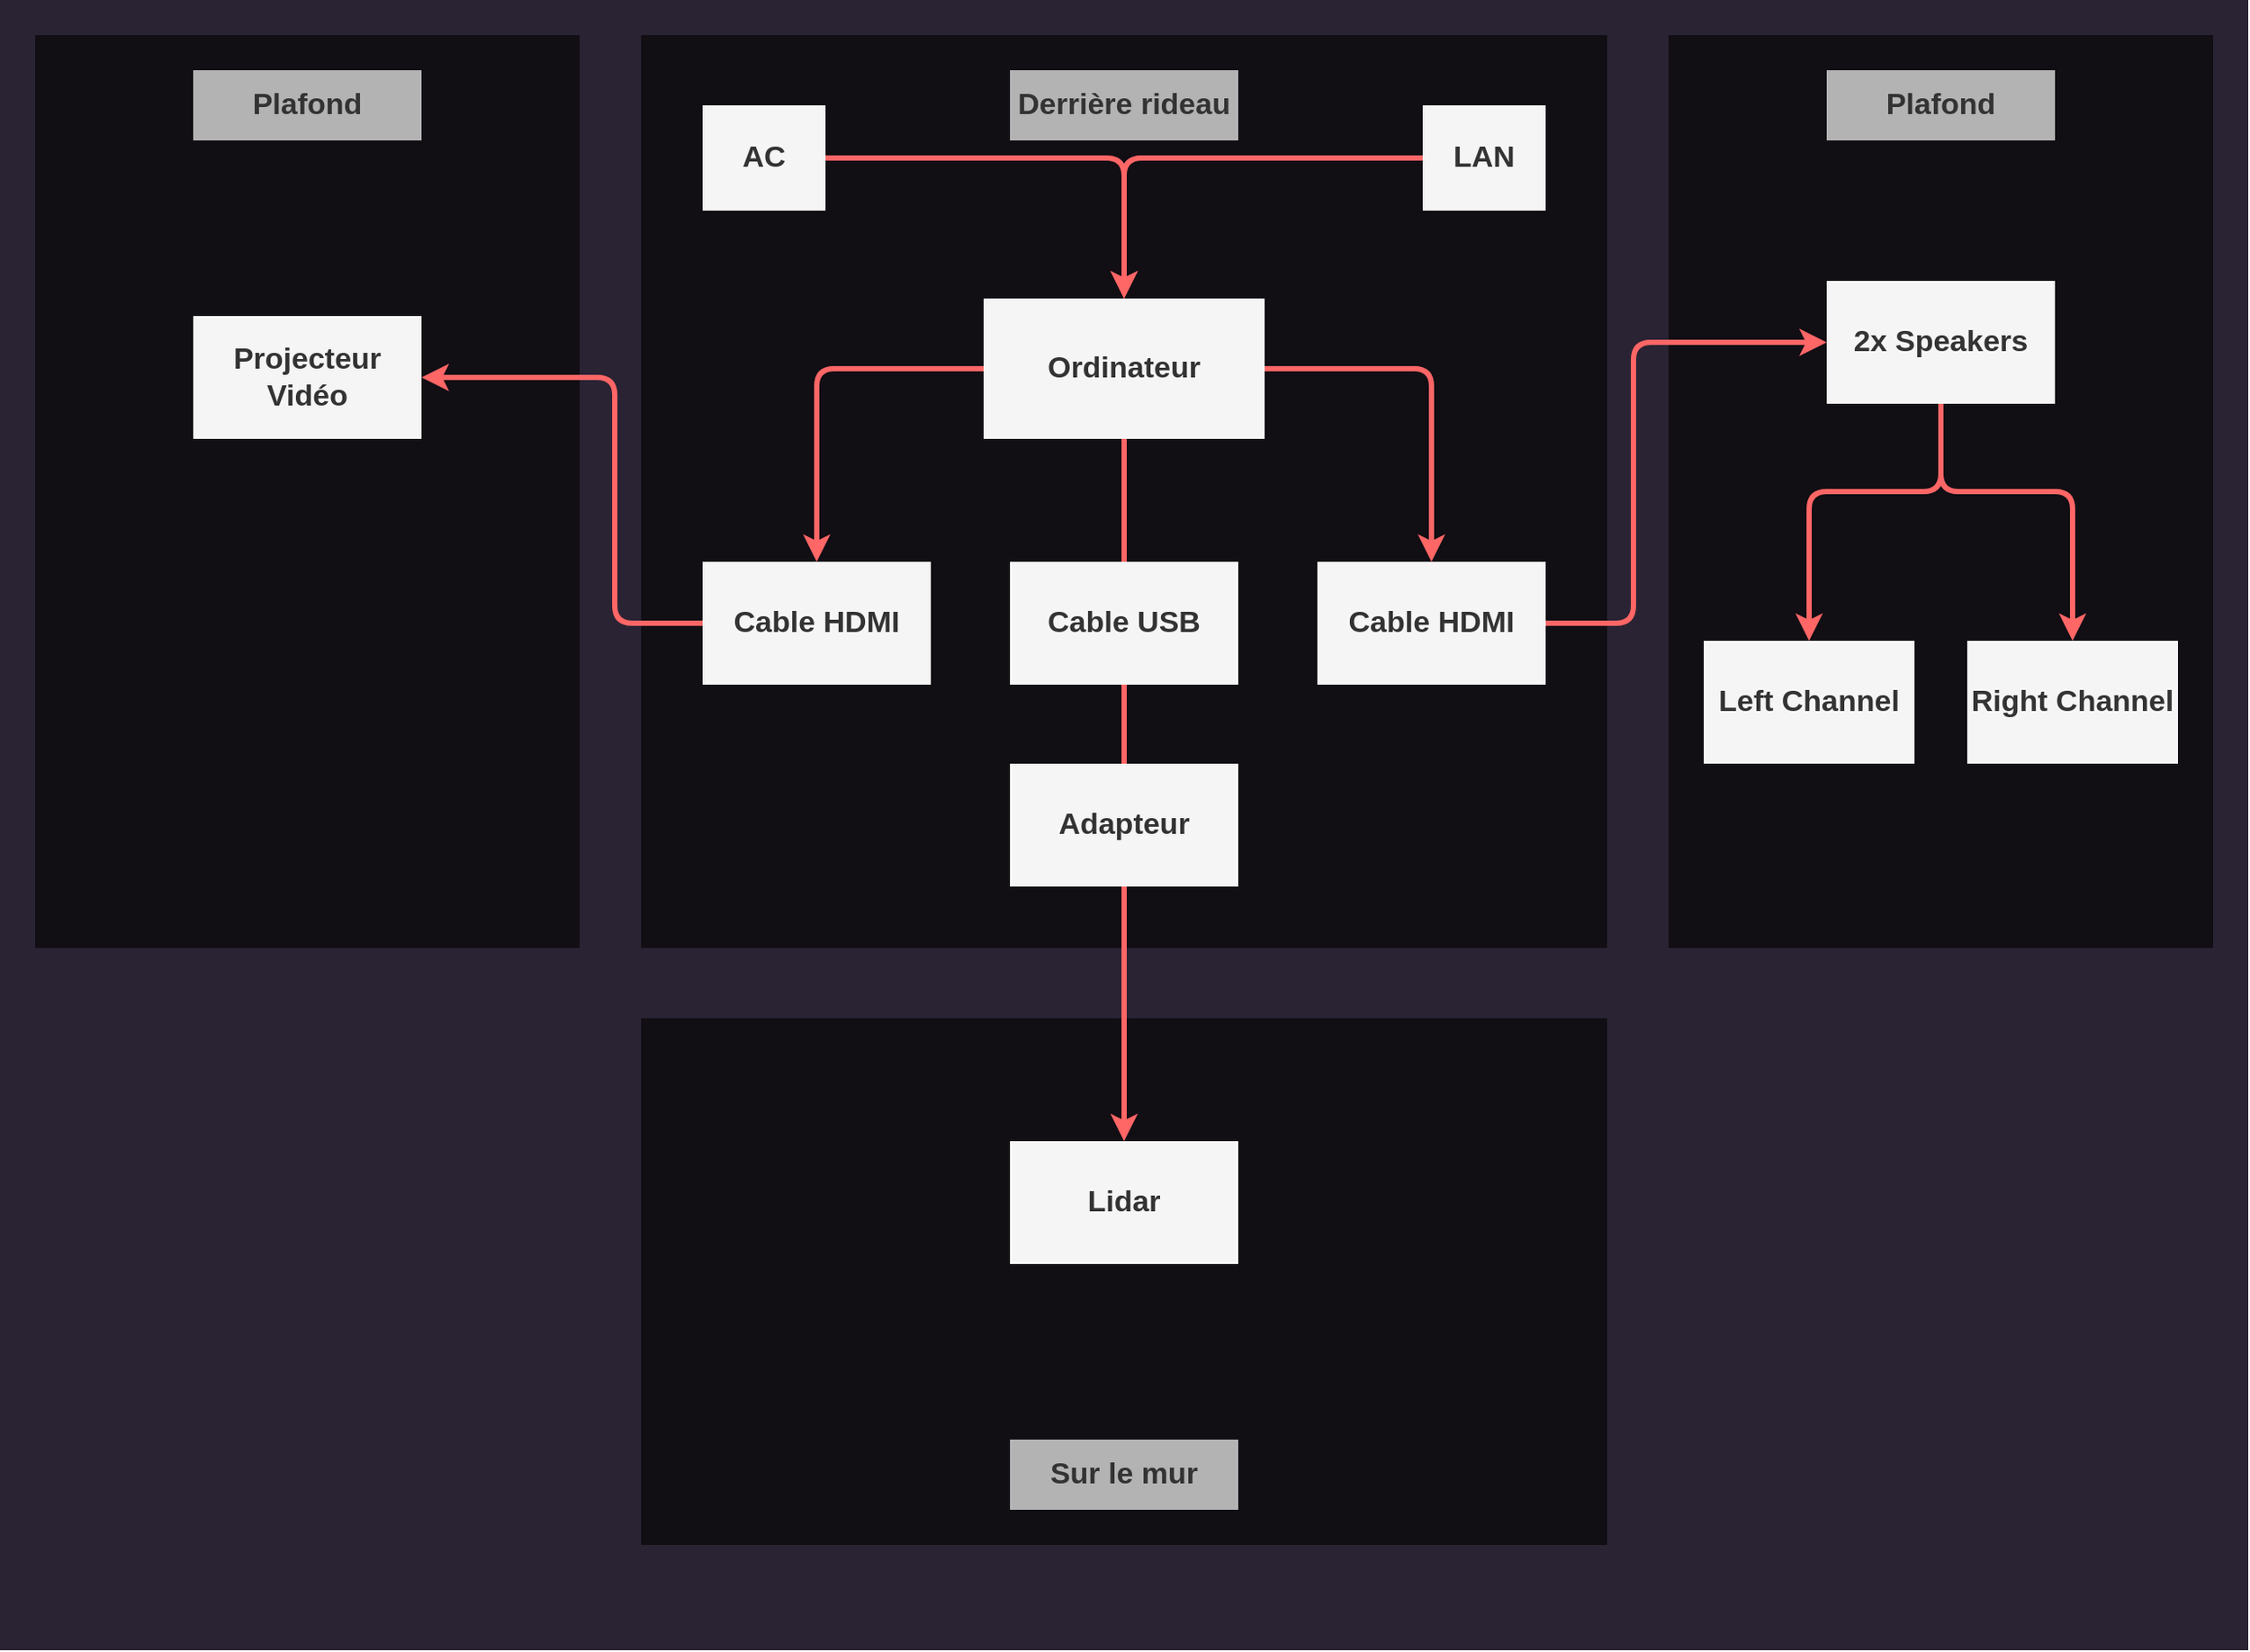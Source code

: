 <mxfile>
    <diagram id="qMt8aB2BfHqaMM3ubLC-" name="Page-1">
        <mxGraphModel dx="2706" dy="2239" grid="1" gridSize="10" guides="1" tooltips="1" connect="1" arrows="1" fold="1" page="1" pageScale="1" pageWidth="850" pageHeight="1100" math="0" shadow="0">
            <root>
                <mxCell id="0"/>
                <mxCell id="1" parent="0"/>
                <mxCell id="2" value="" style="whiteSpace=wrap;html=1;fillColor=#2A2333;strokeColor=none;" parent="1" vertex="1">
                    <mxGeometry x="-640" y="-160" width="1280" height="940" as="geometry"/>
                </mxCell>
                <mxCell id="3" value="" style="whiteSpace=wrap;html=1;strokeColor=none;fillColor=#110e14;" parent="1" vertex="1">
                    <mxGeometry x="-275" y="-140" width="550" height="520" as="geometry"/>
                </mxCell>
                <mxCell id="6" value="" style="whiteSpace=wrap;html=1;strokeColor=none;fillColor=#110e14;" parent="1" vertex="1">
                    <mxGeometry x="310" y="-140" width="310" height="520" as="geometry"/>
                </mxCell>
                <mxCell id="7" value="" style="whiteSpace=wrap;html=1;strokeColor=none;fillColor=#110e14;" parent="1" vertex="1">
                    <mxGeometry x="-275" y="420" width="550" height="300" as="geometry"/>
                </mxCell>
                <mxCell id="28" style="edgeStyle=none;html=1;exitX=0.5;exitY=1;exitDx=0;exitDy=0;strokeWidth=3;strokeColor=#FF6666;" parent="1" source="8" target="26" edge="1">
                    <mxGeometry relative="1" as="geometry"/>
                </mxCell>
                <mxCell id="29" style="edgeStyle=none;html=1;exitX=1;exitY=0.5;exitDx=0;exitDy=0;entryX=0.5;entryY=0;entryDx=0;entryDy=0;strokeColor=#FF6666;strokeWidth=3;" parent="1" source="8" target="12" edge="1">
                    <mxGeometry relative="1" as="geometry">
                        <Array as="points">
                            <mxPoint x="175" y="50"/>
                        </Array>
                    </mxGeometry>
                </mxCell>
                <mxCell id="30" style="edgeStyle=none;html=1;exitX=0;exitY=0.5;exitDx=0;exitDy=0;entryX=0.5;entryY=0;entryDx=0;entryDy=0;strokeColor=#FF6666;strokeWidth=3;" parent="1" source="8" target="11" edge="1">
                    <mxGeometry relative="1" as="geometry">
                        <Array as="points">
                            <mxPoint x="-175" y="50"/>
                        </Array>
                    </mxGeometry>
                </mxCell>
                <mxCell id="8" value="&lt;font style=&quot;font-size: 17px;&quot;&gt;&lt;b&gt;Ordinateur&lt;/b&gt;&lt;/font&gt;" style="whiteSpace=wrap;html=1;fillColor=#f5f5f5;fontColor=#333333;strokeColor=none;" parent="1" vertex="1">
                    <mxGeometry x="-80" y="10" width="160" height="80" as="geometry"/>
                </mxCell>
                <mxCell id="31" style="edgeStyle=none;html=1;exitX=1;exitY=0.5;exitDx=0;exitDy=0;entryX=0.5;entryY=0;entryDx=0;entryDy=0;strokeColor=#FF6666;strokeWidth=3;" parent="1" source="9" target="8" edge="1">
                    <mxGeometry relative="1" as="geometry">
                        <Array as="points">
                            <mxPoint y="-70"/>
                        </Array>
                    </mxGeometry>
                </mxCell>
                <mxCell id="9" value="&lt;font style=&quot;font-size: 17px;&quot;&gt;&lt;b&gt;AC&lt;/b&gt;&lt;/font&gt;" style="whiteSpace=wrap;html=1;fillColor=#f5f5f5;fontColor=#333333;strokeColor=none;" parent="1" vertex="1">
                    <mxGeometry x="-240" y="-100" width="70" height="60" as="geometry"/>
                </mxCell>
                <mxCell id="32" style="edgeStyle=none;html=1;exitX=0;exitY=0.5;exitDx=0;exitDy=0;strokeColor=#FF6666;strokeWidth=3;" parent="1" source="10" edge="1">
                    <mxGeometry relative="1" as="geometry">
                        <mxPoint y="10" as="targetPoint"/>
                        <Array as="points">
                            <mxPoint y="-70"/>
                        </Array>
                    </mxGeometry>
                </mxCell>
                <mxCell id="10" value="&lt;font style=&quot;font-size: 17px;&quot;&gt;&lt;b&gt;LAN&lt;/b&gt;&lt;/font&gt;" style="whiteSpace=wrap;html=1;fillColor=#f5f5f5;fontColor=#333333;strokeColor=none;" parent="1" vertex="1">
                    <mxGeometry x="170" y="-100" width="70" height="60" as="geometry"/>
                </mxCell>
                <mxCell id="11" value="&lt;font style=&quot;font-size: 17px;&quot;&gt;&lt;b&gt;Cable HDMI&lt;/b&gt;&lt;/font&gt;" style="whiteSpace=wrap;html=1;fillColor=#f5f5f5;fontColor=#333333;strokeColor=none;" parent="1" vertex="1">
                    <mxGeometry x="-240" y="160" width="130" height="70" as="geometry"/>
                </mxCell>
                <mxCell id="33" style="edgeStyle=none;html=1;exitX=1;exitY=0.5;exitDx=0;exitDy=0;entryX=0;entryY=0.5;entryDx=0;entryDy=0;strokeColor=#FF6666;strokeWidth=3;" parent="1" source="12" target="15" edge="1">
                    <mxGeometry relative="1" as="geometry">
                        <Array as="points">
                            <mxPoint x="290" y="195"/>
                            <mxPoint x="290" y="35"/>
                        </Array>
                    </mxGeometry>
                </mxCell>
                <mxCell id="12" value="&lt;font style=&quot;font-size: 17px;&quot;&gt;&lt;b&gt;Cable HDMI&lt;/b&gt;&lt;/font&gt;" style="whiteSpace=wrap;html=1;fillColor=#f5f5f5;fontColor=#333333;strokeColor=none;" parent="1" vertex="1">
                    <mxGeometry x="110" y="160" width="130" height="70" as="geometry"/>
                </mxCell>
                <mxCell id="13" value="&lt;font style=&quot;font-size: 17px;&quot;&gt;&lt;b&gt;Cable USB&lt;/b&gt;&lt;/font&gt;" style="whiteSpace=wrap;html=1;fillColor=#f5f5f5;fontColor=#333333;strokeColor=none;" parent="1" vertex="1">
                    <mxGeometry x="-65" y="160" width="130" height="70" as="geometry"/>
                </mxCell>
                <mxCell id="14" value="&lt;font style=&quot;font-size: 17px;&quot;&gt;&lt;b&gt;Adapteur&lt;/b&gt;&lt;/font&gt;" style="whiteSpace=wrap;html=1;fillColor=#f5f5f5;fontColor=#333333;strokeColor=none;" parent="1" vertex="1">
                    <mxGeometry x="-65" y="275" width="130" height="70" as="geometry"/>
                </mxCell>
                <mxCell id="34" style="edgeStyle=none;html=1;exitX=0.5;exitY=1;exitDx=0;exitDy=0;entryX=0.5;entryY=0;entryDx=0;entryDy=0;strokeColor=#FF6666;strokeWidth=3;" parent="1" source="15" target="16" edge="1">
                    <mxGeometry relative="1" as="geometry">
                        <Array as="points">
                            <mxPoint x="465" y="120"/>
                            <mxPoint x="390" y="120"/>
                        </Array>
                    </mxGeometry>
                </mxCell>
                <mxCell id="35" style="edgeStyle=none;html=1;exitX=0.5;exitY=1;exitDx=0;exitDy=0;entryX=0.5;entryY=0;entryDx=0;entryDy=0;strokeColor=#FF6666;strokeWidth=3;" parent="1" source="15" target="18" edge="1">
                    <mxGeometry relative="1" as="geometry">
                        <Array as="points">
                            <mxPoint x="465" y="120"/>
                            <mxPoint x="540" y="120"/>
                        </Array>
                    </mxGeometry>
                </mxCell>
                <mxCell id="15" value="&lt;font style=&quot;font-size: 17px;&quot;&gt;&lt;b&gt;2x Speakers&lt;/b&gt;&lt;/font&gt;" style="whiteSpace=wrap;html=1;fillColor=#f5f5f5;fontColor=#333333;strokeColor=none;" parent="1" vertex="1">
                    <mxGeometry x="400" width="130" height="70" as="geometry"/>
                </mxCell>
                <mxCell id="16" value="&lt;div&gt;&lt;font style=&quot;font-size: 17px;&quot;&gt;&lt;b&gt;Left Channel&lt;/b&gt;&lt;/font&gt;&lt;/div&gt;" style="whiteSpace=wrap;html=1;fillColor=#f5f5f5;fontColor=#333333;strokeColor=none;" parent="1" vertex="1">
                    <mxGeometry x="330" y="205" width="120" height="70" as="geometry"/>
                </mxCell>
                <mxCell id="18" value="&lt;div&gt;&lt;font style=&quot;font-size: 17px;&quot;&gt;&lt;b&gt;Right Channel&lt;/b&gt;&lt;/font&gt;&lt;/div&gt;" style="whiteSpace=wrap;html=1;fillColor=#f5f5f5;fontColor=#333333;strokeColor=none;" parent="1" vertex="1">
                    <mxGeometry x="480" y="205" width="120" height="70" as="geometry"/>
                </mxCell>
                <mxCell id="26" value="&lt;font style=&quot;font-size: 17px;&quot;&gt;&lt;b&gt;Lidar&lt;/b&gt;&lt;/font&gt;" style="whiteSpace=wrap;html=1;fillColor=#f5f5f5;fontColor=#333333;strokeColor=none;" parent="1" vertex="1">
                    <mxGeometry x="-65" y="490" width="130" height="70" as="geometry"/>
                </mxCell>
                <mxCell id="37" value="" style="whiteSpace=wrap;html=1;strokeColor=none;fillColor=#110E14;" parent="1" vertex="1">
                    <mxGeometry x="-620" y="-140" width="310" height="520" as="geometry"/>
                </mxCell>
                <mxCell id="36" style="edgeStyle=none;html=1;exitX=0;exitY=0.5;exitDx=0;exitDy=0;entryX=1;entryY=0.5;entryDx=0;entryDy=0;strokeColor=#FF6666;strokeWidth=3;" parent="1" source="11" target="24" edge="1">
                    <mxGeometry relative="1" as="geometry">
                        <Array as="points">
                            <mxPoint x="-290" y="195"/>
                            <mxPoint x="-290" y="55"/>
                        </Array>
                    </mxGeometry>
                </mxCell>
                <mxCell id="24" value="&lt;div&gt;&lt;font style=&quot;font-size: 17px;&quot;&gt;&lt;b&gt;Projecteur Vidéo&lt;/b&gt;&lt;/font&gt;&lt;/div&gt;" style="whiteSpace=wrap;html=1;fillColor=#f5f5f5;fontColor=#333333;strokeColor=none;" parent="1" vertex="1">
                    <mxGeometry x="-530" y="20" width="130" height="70" as="geometry"/>
                </mxCell>
                <mxCell id="25" value="&lt;font style=&quot;font-size: 17px;&quot;&gt;&lt;b&gt;Plafond&lt;/b&gt;&lt;/font&gt;" style="whiteSpace=wrap;html=1;fillColor=#B3B3B3;fontColor=#333333;strokeColor=none;" parent="1" vertex="1">
                    <mxGeometry x="-530" y="-120" width="130" height="40" as="geometry"/>
                </mxCell>
                <mxCell id="38" value="&lt;font style=&quot;font-size: 17px;&quot;&gt;&lt;b&gt;Plafond&lt;/b&gt;&lt;/font&gt;" style="whiteSpace=wrap;html=1;fillColor=#B3B3B3;fontColor=#333333;strokeColor=none;" parent="1" vertex="1">
                    <mxGeometry x="400" y="-120" width="130" height="40" as="geometry"/>
                </mxCell>
                <mxCell id="39" value="&lt;div&gt;&lt;span style=&quot;font-size: 17px;&quot;&gt;&lt;b&gt;Derrière rideau&lt;/b&gt;&lt;/span&gt;&lt;/div&gt;" style="whiteSpace=wrap;html=1;fillColor=#B3B3B3;fontColor=#333333;strokeColor=none;" parent="1" vertex="1">
                    <mxGeometry x="-65" y="-120" width="130" height="40" as="geometry"/>
                </mxCell>
                <mxCell id="40" value="&lt;span style=&quot;font-size: 17px;&quot;&gt;&lt;b&gt;Sur le mur&lt;/b&gt;&lt;/span&gt;" style="whiteSpace=wrap;html=1;fillColor=#B3B3B3;fontColor=#333333;strokeColor=none;" parent="1" vertex="1">
                    <mxGeometry x="-65" y="660" width="130" height="40" as="geometry"/>
                </mxCell>
            </root>
        </mxGraphModel>
    </diagram>
</mxfile>